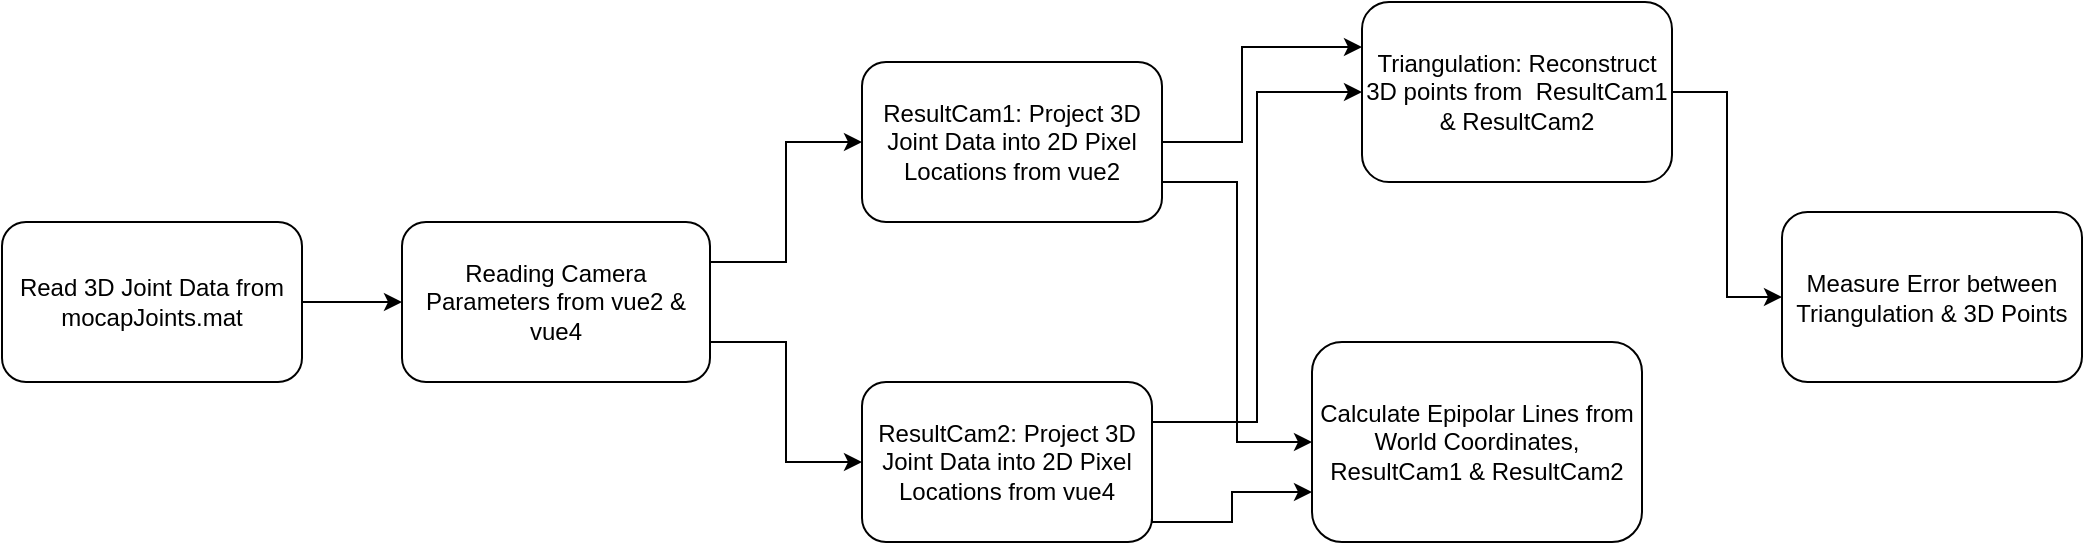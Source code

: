 <mxfile version="13.9.2" type="github">
  <diagram id="C5RBs43oDa-KdzZeNtuy" name="Page-1">
    <mxGraphModel dx="994" dy="1023" grid="1" gridSize="10" guides="1" tooltips="1" connect="1" arrows="1" fold="1" page="1" pageScale="1" pageWidth="827" pageHeight="1169" math="0" shadow="0">
      <root>
        <mxCell id="WIyWlLk6GJQsqaUBKTNV-0" />
        <mxCell id="WIyWlLk6GJQsqaUBKTNV-1" parent="WIyWlLk6GJQsqaUBKTNV-0" />
        <mxCell id="402DV-XQyOO6TvEaiUYU-20" style="edgeStyle=orthogonalEdgeStyle;rounded=0;orthogonalLoop=1;jettySize=auto;html=1;exitX=1;exitY=0.5;exitDx=0;exitDy=0;entryX=0;entryY=0.5;entryDx=0;entryDy=0;" edge="1" parent="WIyWlLk6GJQsqaUBKTNV-1" source="402DV-XQyOO6TvEaiUYU-1" target="402DV-XQyOO6TvEaiUYU-3">
          <mxGeometry relative="1" as="geometry" />
        </mxCell>
        <mxCell id="402DV-XQyOO6TvEaiUYU-1" value="Triangulation: Reconstruct 3D points from&amp;nbsp; ResultCam1 &amp;amp; ResultCam2" style="rounded=1;whiteSpace=wrap;html=1;" vertex="1" parent="WIyWlLk6GJQsqaUBKTNV-1">
          <mxGeometry x="750" y="300" width="155" height="90" as="geometry" />
        </mxCell>
        <mxCell id="402DV-XQyOO6TvEaiUYU-31" style="edgeStyle=orthogonalEdgeStyle;rounded=0;orthogonalLoop=1;jettySize=auto;html=1;exitX=1;exitY=0.25;exitDx=0;exitDy=0;entryX=0;entryY=0.5;entryDx=0;entryDy=0;" edge="1" parent="WIyWlLk6GJQsqaUBKTNV-1" source="402DV-XQyOO6TvEaiUYU-2" target="402DV-XQyOO6TvEaiUYU-1">
          <mxGeometry relative="1" as="geometry" />
        </mxCell>
        <mxCell id="402DV-XQyOO6TvEaiUYU-32" style="edgeStyle=orthogonalEdgeStyle;rounded=0;orthogonalLoop=1;jettySize=auto;html=1;exitX=1;exitY=0.75;exitDx=0;exitDy=0;entryX=0;entryY=0.75;entryDx=0;entryDy=0;" edge="1" parent="WIyWlLk6GJQsqaUBKTNV-1" source="402DV-XQyOO6TvEaiUYU-2" target="402DV-XQyOO6TvEaiUYU-5">
          <mxGeometry relative="1" as="geometry">
            <Array as="points">
              <mxPoint x="645" y="560" />
              <mxPoint x="685" y="560" />
              <mxPoint x="685" y="545" />
            </Array>
          </mxGeometry>
        </mxCell>
        <mxCell id="402DV-XQyOO6TvEaiUYU-2" value="ResultCam2: Project 3D Joint Data into 2D Pixel Locations from vue4" style="rounded=1;whiteSpace=wrap;html=1;" vertex="1" parent="WIyWlLk6GJQsqaUBKTNV-1">
          <mxGeometry x="500" y="490" width="145" height="80" as="geometry" />
        </mxCell>
        <mxCell id="402DV-XQyOO6TvEaiUYU-3" value="Measure Error between Triangulation &amp;amp; 3D Points" style="rounded=1;whiteSpace=wrap;html=1;" vertex="1" parent="WIyWlLk6GJQsqaUBKTNV-1">
          <mxGeometry x="960" y="405" width="150" height="85" as="geometry" />
        </mxCell>
        <mxCell id="402DV-XQyOO6TvEaiUYU-17" style="edgeStyle=orthogonalEdgeStyle;rounded=0;orthogonalLoop=1;jettySize=auto;html=1;exitX=1;exitY=0.75;exitDx=0;exitDy=0;entryX=0;entryY=0.5;entryDx=0;entryDy=0;" edge="1" parent="WIyWlLk6GJQsqaUBKTNV-1" source="402DV-XQyOO6TvEaiUYU-4" target="402DV-XQyOO6TvEaiUYU-5">
          <mxGeometry relative="1" as="geometry" />
        </mxCell>
        <mxCell id="402DV-XQyOO6TvEaiUYU-29" style="edgeStyle=orthogonalEdgeStyle;rounded=0;orthogonalLoop=1;jettySize=auto;html=1;exitX=1;exitY=0.5;exitDx=0;exitDy=0;entryX=0;entryY=0.25;entryDx=0;entryDy=0;" edge="1" parent="WIyWlLk6GJQsqaUBKTNV-1" source="402DV-XQyOO6TvEaiUYU-4" target="402DV-XQyOO6TvEaiUYU-1">
          <mxGeometry relative="1" as="geometry">
            <Array as="points">
              <mxPoint x="690" y="370" />
              <mxPoint x="690" y="323" />
            </Array>
          </mxGeometry>
        </mxCell>
        <mxCell id="402DV-XQyOO6TvEaiUYU-4" value="ResultCam1: Project 3D Joint Data into 2D Pixel Locations from vue2" style="rounded=1;whiteSpace=wrap;html=1;" vertex="1" parent="WIyWlLk6GJQsqaUBKTNV-1">
          <mxGeometry x="500" y="330" width="150" height="80" as="geometry" />
        </mxCell>
        <mxCell id="402DV-XQyOO6TvEaiUYU-5" value="Calculate Epipolar Lines from World Coordinates, ResultCam1 &amp;amp; ResultCam2" style="rounded=1;whiteSpace=wrap;html=1;" vertex="1" parent="WIyWlLk6GJQsqaUBKTNV-1">
          <mxGeometry x="725" y="470" width="165" height="100" as="geometry" />
        </mxCell>
        <mxCell id="402DV-XQyOO6TvEaiUYU-27" style="edgeStyle=orthogonalEdgeStyle;rounded=0;orthogonalLoop=1;jettySize=auto;html=1;exitX=1;exitY=0.25;exitDx=0;exitDy=0;entryX=0;entryY=0.5;entryDx=0;entryDy=0;" edge="1" parent="WIyWlLk6GJQsqaUBKTNV-1" source="402DV-XQyOO6TvEaiUYU-6" target="402DV-XQyOO6TvEaiUYU-4">
          <mxGeometry relative="1" as="geometry" />
        </mxCell>
        <mxCell id="402DV-XQyOO6TvEaiUYU-28" style="edgeStyle=orthogonalEdgeStyle;rounded=0;orthogonalLoop=1;jettySize=auto;html=1;exitX=1;exitY=0.75;exitDx=0;exitDy=0;entryX=0;entryY=0.5;entryDx=0;entryDy=0;" edge="1" parent="WIyWlLk6GJQsqaUBKTNV-1" source="402DV-XQyOO6TvEaiUYU-6" target="402DV-XQyOO6TvEaiUYU-2">
          <mxGeometry relative="1" as="geometry" />
        </mxCell>
        <mxCell id="402DV-XQyOO6TvEaiUYU-6" value="Reading Camera Parameters from vue2 &amp;amp; vue4" style="rounded=1;whiteSpace=wrap;html=1;" vertex="1" parent="WIyWlLk6GJQsqaUBKTNV-1">
          <mxGeometry x="270" y="410" width="154" height="80" as="geometry" />
        </mxCell>
        <mxCell id="402DV-XQyOO6TvEaiUYU-26" style="edgeStyle=orthogonalEdgeStyle;rounded=0;orthogonalLoop=1;jettySize=auto;html=1;exitX=1;exitY=0.5;exitDx=0;exitDy=0;entryX=0;entryY=0.5;entryDx=0;entryDy=0;" edge="1" parent="WIyWlLk6GJQsqaUBKTNV-1" source="402DV-XQyOO6TvEaiUYU-7" target="402DV-XQyOO6TvEaiUYU-6">
          <mxGeometry relative="1" as="geometry" />
        </mxCell>
        <mxCell id="402DV-XQyOO6TvEaiUYU-7" value="Read 3D Joint Data from mocapJoints.mat" style="rounded=1;whiteSpace=wrap;html=1;" vertex="1" parent="WIyWlLk6GJQsqaUBKTNV-1">
          <mxGeometry x="70" y="410" width="150" height="80" as="geometry" />
        </mxCell>
      </root>
    </mxGraphModel>
  </diagram>
</mxfile>
